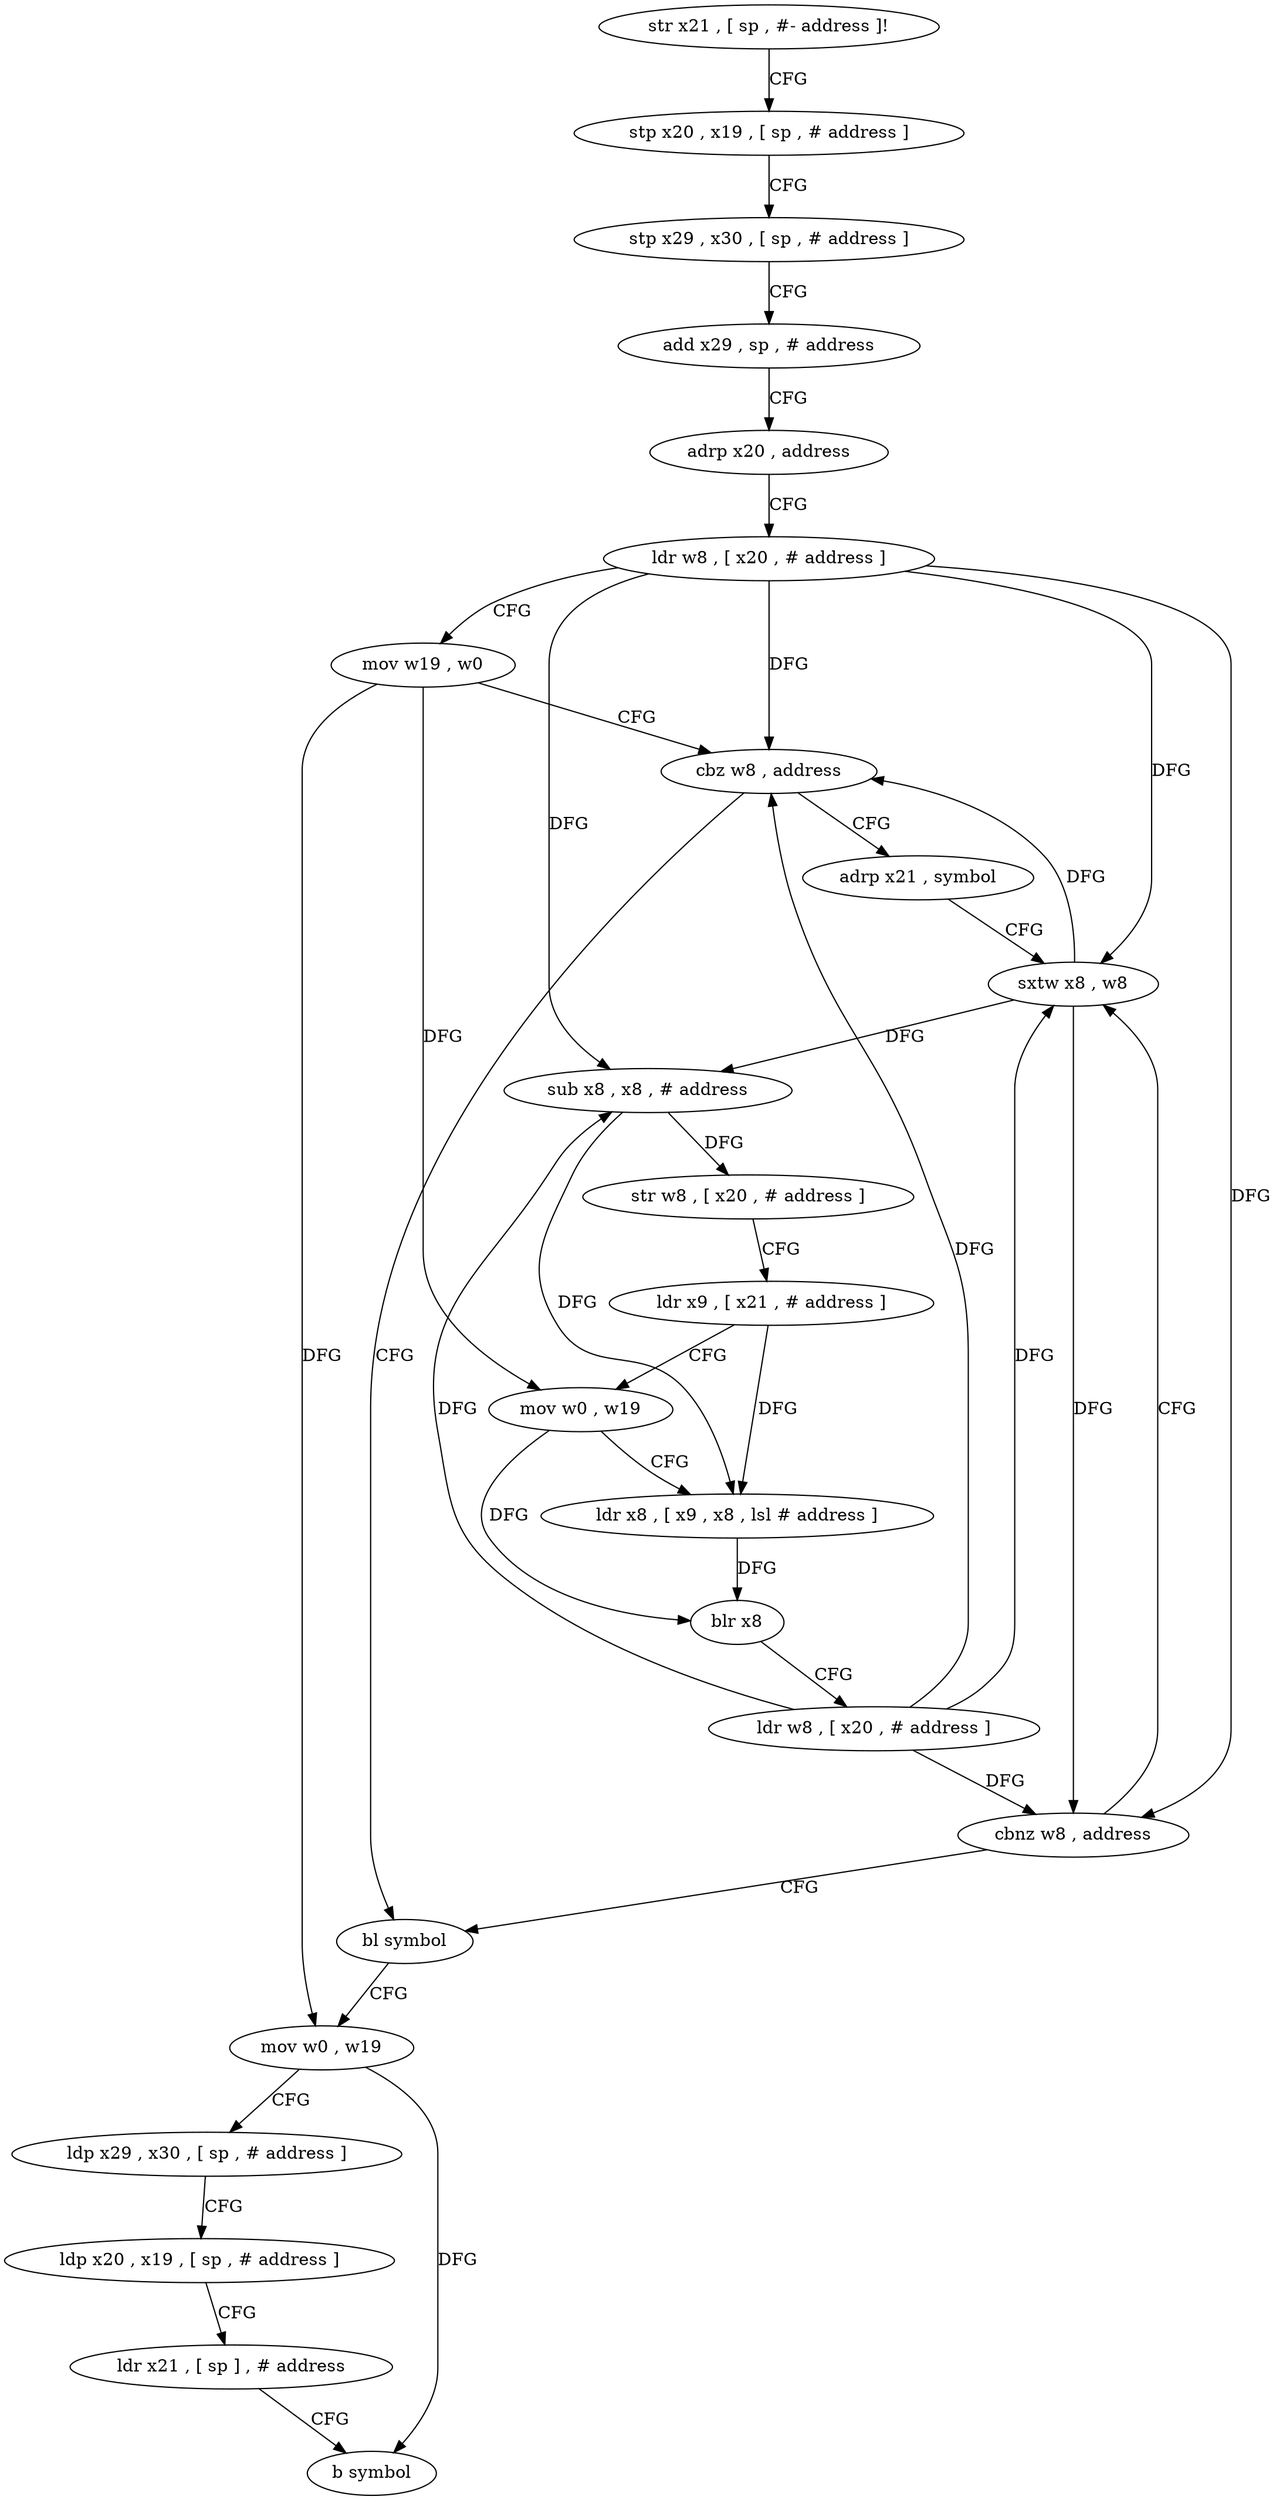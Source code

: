 digraph "func" {
"152092" [label = "str x21 , [ sp , #- address ]!" ]
"152096" [label = "stp x20 , x19 , [ sp , # address ]" ]
"152100" [label = "stp x29 , x30 , [ sp , # address ]" ]
"152104" [label = "add x29 , sp , # address" ]
"152108" [label = "adrp x20 , address" ]
"152112" [label = "ldr w8 , [ x20 , # address ]" ]
"152116" [label = "mov w19 , w0" ]
"152120" [label = "cbz w8 , address" ]
"152164" [label = "bl symbol" ]
"152124" [label = "adrp x21 , symbol" ]
"152168" [label = "mov w0 , w19" ]
"152172" [label = "ldp x29 , x30 , [ sp , # address ]" ]
"152176" [label = "ldp x20 , x19 , [ sp , # address ]" ]
"152180" [label = "ldr x21 , [ sp ] , # address" ]
"152184" [label = "b symbol" ]
"152128" [label = "sxtw x8 , w8" ]
"152132" [label = "sub x8 , x8 , # address" ]
"152136" [label = "str w8 , [ x20 , # address ]" ]
"152140" [label = "ldr x9 , [ x21 , # address ]" ]
"152144" [label = "mov w0 , w19" ]
"152148" [label = "ldr x8 , [ x9 , x8 , lsl # address ]" ]
"152152" [label = "blr x8" ]
"152156" [label = "ldr w8 , [ x20 , # address ]" ]
"152160" [label = "cbnz w8 , address" ]
"152092" -> "152096" [ label = "CFG" ]
"152096" -> "152100" [ label = "CFG" ]
"152100" -> "152104" [ label = "CFG" ]
"152104" -> "152108" [ label = "CFG" ]
"152108" -> "152112" [ label = "CFG" ]
"152112" -> "152116" [ label = "CFG" ]
"152112" -> "152120" [ label = "DFG" ]
"152112" -> "152128" [ label = "DFG" ]
"152112" -> "152132" [ label = "DFG" ]
"152112" -> "152160" [ label = "DFG" ]
"152116" -> "152120" [ label = "CFG" ]
"152116" -> "152168" [ label = "DFG" ]
"152116" -> "152144" [ label = "DFG" ]
"152120" -> "152164" [ label = "CFG" ]
"152120" -> "152124" [ label = "CFG" ]
"152164" -> "152168" [ label = "CFG" ]
"152124" -> "152128" [ label = "CFG" ]
"152168" -> "152172" [ label = "CFG" ]
"152168" -> "152184" [ label = "DFG" ]
"152172" -> "152176" [ label = "CFG" ]
"152176" -> "152180" [ label = "CFG" ]
"152180" -> "152184" [ label = "CFG" ]
"152128" -> "152132" [ label = "DFG" ]
"152128" -> "152120" [ label = "DFG" ]
"152128" -> "152160" [ label = "DFG" ]
"152132" -> "152136" [ label = "DFG" ]
"152132" -> "152148" [ label = "DFG" ]
"152136" -> "152140" [ label = "CFG" ]
"152140" -> "152144" [ label = "CFG" ]
"152140" -> "152148" [ label = "DFG" ]
"152144" -> "152148" [ label = "CFG" ]
"152144" -> "152152" [ label = "DFG" ]
"152148" -> "152152" [ label = "DFG" ]
"152152" -> "152156" [ label = "CFG" ]
"152156" -> "152160" [ label = "DFG" ]
"152156" -> "152120" [ label = "DFG" ]
"152156" -> "152128" [ label = "DFG" ]
"152156" -> "152132" [ label = "DFG" ]
"152160" -> "152128" [ label = "CFG" ]
"152160" -> "152164" [ label = "CFG" ]
}
